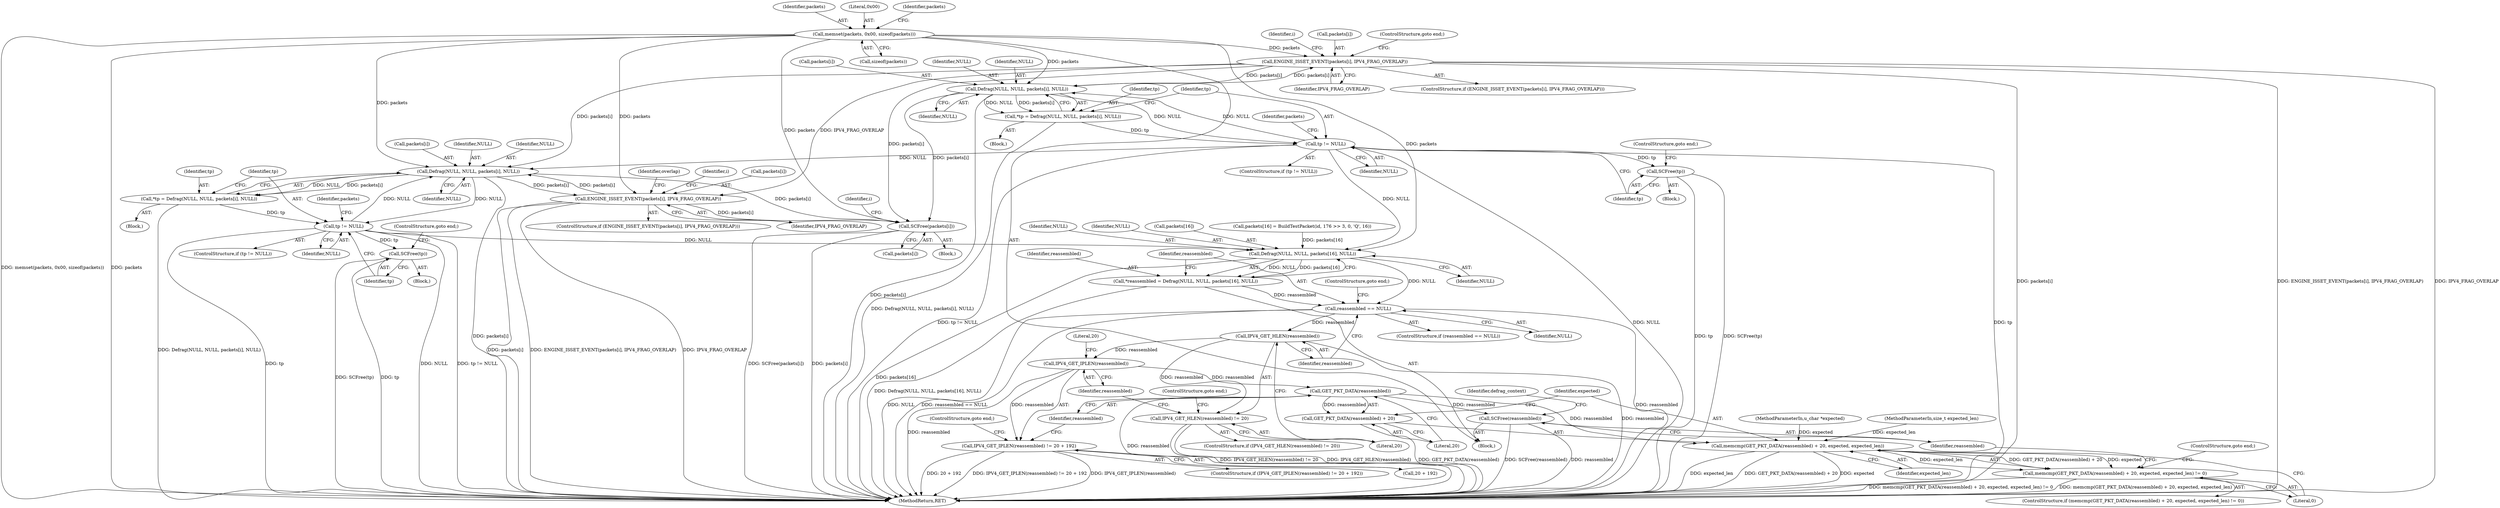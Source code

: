 digraph "0_suricata_4a04f814b15762eb446a5ead4d69d021512df6f8_1@pointer" {
"1000378" [label="(Call,ENGINE_ISSET_EVENT(packets[i], IPV4_FRAG_OVERLAP))"];
"1000362" [label="(Call,Defrag(NULL, NULL, packets[i], NULL))"];
"1000370" [label="(Call,tp != NULL)"];
"1000360" [label="(Call,*tp = Defrag(NULL, NULL, packets[i], NULL))"];
"1000139" [label="(Call,memset(packets, 0x00, sizeof(packets)))"];
"1000378" [label="(Call,ENGINE_ISSET_EVENT(packets[i], IPV4_FRAG_OVERLAP))"];
"1000374" [label="(Call,SCFree(tp))"];
"1000399" [label="(Call,Defrag(NULL, NULL, packets[i], NULL))"];
"1000397" [label="(Call,*tp = Defrag(NULL, NULL, packets[i], NULL))"];
"1000407" [label="(Call,tp != NULL)"];
"1000411" [label="(Call,SCFree(tp))"];
"1000431" [label="(Call,Defrag(NULL, NULL, packets[16], NULL))"];
"1000429" [label="(Call,*reassembled = Defrag(NULL, NULL, packets[16], NULL))"];
"1000439" [label="(Call,reassembled == NULL)"];
"1000446" [label="(Call,IPV4_GET_HLEN(reassembled))"];
"1000445" [label="(Call,IPV4_GET_HLEN(reassembled) != 20)"];
"1000453" [label="(Call,IPV4_GET_IPLEN(reassembled))"];
"1000452" [label="(Call,IPV4_GET_IPLEN(reassembled) != 20 + 192)"];
"1000464" [label="(Call,GET_PKT_DATA(reassembled))"];
"1000462" [label="(Call,memcmp(GET_PKT_DATA(reassembled) + 20, expected, expected_len))"];
"1000461" [label="(Call,memcmp(GET_PKT_DATA(reassembled) + 20, expected, expected_len) != 0)"];
"1000463" [label="(Call,GET_PKT_DATA(reassembled) + 20)"];
"1000472" [label="(Call,SCFree(reassembled))"];
"1000415" [label="(Call,ENGINE_ISSET_EVENT(packets[i], IPV4_FRAG_OVERLAP))"];
"1000498" [label="(Call,SCFree(packets[i]))"];
"1000365" [label="(Call,packets[i])"];
"1000382" [label="(Identifier,IPV4_FRAG_OVERLAP)"];
"1000453" [label="(Call,IPV4_GET_IPLEN(reassembled))"];
"1000401" [label="(Identifier,NULL)"];
"1000464" [label="(Call,GET_PKT_DATA(reassembled))"];
"1000469" [label="(Literal,0)"];
"1000371" [label="(Identifier,tp)"];
"1000375" [label="(Identifier,tp)"];
"1000402" [label="(Call,packets[i])"];
"1000127" [label="(Block,)"];
"1000451" [label="(ControlStructure,if (IPV4_GET_IPLEN(reassembled) != 20 + 192))"];
"1000362" [label="(Call,Defrag(NULL, NULL, packets[i], NULL))"];
"1000363" [label="(Identifier,NULL)"];
"1000376" [label="(ControlStructure,goto end;)"];
"1000377" [label="(ControlStructure,if (ENGINE_ISSET_EVENT(packets[i], IPV4_FRAG_OVERLAP)))"];
"1000505" [label="(MethodReturn,RET)"];
"1000360" [label="(Call,*tp = Defrag(NULL, NULL, packets[i], NULL))"];
"1000415" [label="(Call,ENGINE_ISSET_EVENT(packets[i], IPV4_FRAG_OVERLAP))"];
"1000444" [label="(ControlStructure,if (IPV4_GET_HLEN(reassembled) != 20))"];
"1000139" [label="(Call,memset(packets, 0x00, sizeof(packets)))"];
"1000361" [label="(Identifier,tp)"];
"1000433" [label="(Identifier,NULL)"];
"1000466" [label="(Literal,20)"];
"1000437" [label="(Identifier,NULL)"];
"1000125" [label="(MethodParameterIn,u_char *expected)"];
"1000455" [label="(Call,20 + 192)"];
"1000454" [label="(Identifier,reassembled)"];
"1000405" [label="(Identifier,NULL)"];
"1000461" [label="(Call,memcmp(GET_PKT_DATA(reassembled) + 20, expected, expected_len) != 0)"];
"1000478" [label="(Identifier,defrag_context)"];
"1000498" [label="(Call,SCFree(packets[i]))"];
"1000413" [label="(ControlStructure,goto end;)"];
"1000422" [label="(Identifier,overlap)"];
"1000432" [label="(Identifier,NULL)"];
"1000434" [label="(Call,packets[16])"];
"1000459" [label="(ControlStructure,goto end;)"];
"1000370" [label="(Call,tp != NULL)"];
"1000450" [label="(ControlStructure,goto end;)"];
"1000499" [label="(Call,packets[i])"];
"1000357" [label="(Identifier,i)"];
"1000430" [label="(Identifier,reassembled)"];
"1000373" [label="(Block,)"];
"1000126" [label="(MethodParameterIn,size_t expected_len)"];
"1000438" [label="(ControlStructure,if (reassembled == NULL))"];
"1000448" [label="(Literal,20)"];
"1000140" [label="(Identifier,packets)"];
"1000446" [label="(Call,IPV4_GET_HLEN(reassembled))"];
"1000417" [label="(Identifier,packets)"];
"1000497" [label="(Block,)"];
"1000142" [label="(Call,sizeof(packets))"];
"1000463" [label="(Call,GET_PKT_DATA(reassembled) + 20)"];
"1000439" [label="(Call,reassembled == NULL)"];
"1000443" [label="(ControlStructure,goto end;)"];
"1000395" [label="(Block,)"];
"1000368" [label="(Identifier,NULL)"];
"1000380" [label="(Identifier,packets)"];
"1000141" [label="(Literal,0x00)"];
"1000379" [label="(Call,packets[i])"];
"1000431" [label="(Call,Defrag(NULL, NULL, packets[16], NULL))"];
"1000407" [label="(Call,tp != NULL)"];
"1000411" [label="(Call,SCFree(tp))"];
"1000408" [label="(Identifier,tp)"];
"1000419" [label="(Identifier,IPV4_FRAG_OVERLAP)"];
"1000406" [label="(ControlStructure,if (tp != NULL))"];
"1000400" [label="(Identifier,NULL)"];
"1000334" [label="(Call,packets[16] = BuildTestPacket(id, 176 >> 3, 0, 'Q', 16))"];
"1000364" [label="(Identifier,NULL)"];
"1000397" [label="(Call,*tp = Defrag(NULL, NULL, packets[i], NULL))"];
"1000462" [label="(Call,memcmp(GET_PKT_DATA(reassembled) + 20, expected, expected_len))"];
"1000429" [label="(Call,*reassembled = Defrag(NULL, NULL, packets[16], NULL))"];
"1000460" [label="(ControlStructure,if (memcmp(GET_PKT_DATA(reassembled) + 20, expected, expected_len) != 0))"];
"1000146" [label="(Identifier,packets)"];
"1000399" [label="(Call,Defrag(NULL, NULL, packets[i], NULL))"];
"1000468" [label="(Identifier,expected_len)"];
"1000452" [label="(Call,IPV4_GET_IPLEN(reassembled) != 20 + 192)"];
"1000496" [label="(Identifier,i)"];
"1000456" [label="(Literal,20)"];
"1000471" [label="(ControlStructure,goto end;)"];
"1000394" [label="(Identifier,i)"];
"1000410" [label="(Block,)"];
"1000465" [label="(Identifier,reassembled)"];
"1000447" [label="(Identifier,reassembled)"];
"1000369" [label="(ControlStructure,if (tp != NULL))"];
"1000440" [label="(Identifier,reassembled)"];
"1000398" [label="(Identifier,tp)"];
"1000441" [label="(Identifier,NULL)"];
"1000467" [label="(Identifier,expected)"];
"1000378" [label="(Call,ENGINE_ISSET_EVENT(packets[i], IPV4_FRAG_OVERLAP))"];
"1000358" [label="(Block,)"];
"1000472" [label="(Call,SCFree(reassembled))"];
"1000372" [label="(Identifier,NULL)"];
"1000445" [label="(Call,IPV4_GET_HLEN(reassembled) != 20)"];
"1000414" [label="(ControlStructure,if (ENGINE_ISSET_EVENT(packets[i], IPV4_FRAG_OVERLAP)))"];
"1000384" [label="(ControlStructure,goto end;)"];
"1000473" [label="(Identifier,reassembled)"];
"1000412" [label="(Identifier,tp)"];
"1000416" [label="(Call,packets[i])"];
"1000409" [label="(Identifier,NULL)"];
"1000374" [label="(Call,SCFree(tp))"];
"1000378" -> "1000377"  [label="AST: "];
"1000378" -> "1000382"  [label="CFG: "];
"1000379" -> "1000378"  [label="AST: "];
"1000382" -> "1000378"  [label="AST: "];
"1000384" -> "1000378"  [label="CFG: "];
"1000357" -> "1000378"  [label="CFG: "];
"1000378" -> "1000505"  [label="DDG: packets[i]"];
"1000378" -> "1000505"  [label="DDG: ENGINE_ISSET_EVENT(packets[i], IPV4_FRAG_OVERLAP)"];
"1000378" -> "1000505"  [label="DDG: IPV4_FRAG_OVERLAP"];
"1000378" -> "1000362"  [label="DDG: packets[i]"];
"1000362" -> "1000378"  [label="DDG: packets[i]"];
"1000139" -> "1000378"  [label="DDG: packets"];
"1000378" -> "1000399"  [label="DDG: packets[i]"];
"1000378" -> "1000415"  [label="DDG: IPV4_FRAG_OVERLAP"];
"1000378" -> "1000498"  [label="DDG: packets[i]"];
"1000362" -> "1000360"  [label="AST: "];
"1000362" -> "1000368"  [label="CFG: "];
"1000363" -> "1000362"  [label="AST: "];
"1000364" -> "1000362"  [label="AST: "];
"1000365" -> "1000362"  [label="AST: "];
"1000368" -> "1000362"  [label="AST: "];
"1000360" -> "1000362"  [label="CFG: "];
"1000362" -> "1000505"  [label="DDG: packets[i]"];
"1000362" -> "1000360"  [label="DDG: NULL"];
"1000362" -> "1000360"  [label="DDG: packets[i]"];
"1000370" -> "1000362"  [label="DDG: NULL"];
"1000139" -> "1000362"  [label="DDG: packets"];
"1000362" -> "1000370"  [label="DDG: NULL"];
"1000362" -> "1000498"  [label="DDG: packets[i]"];
"1000370" -> "1000369"  [label="AST: "];
"1000370" -> "1000372"  [label="CFG: "];
"1000371" -> "1000370"  [label="AST: "];
"1000372" -> "1000370"  [label="AST: "];
"1000375" -> "1000370"  [label="CFG: "];
"1000380" -> "1000370"  [label="CFG: "];
"1000370" -> "1000505"  [label="DDG: tp != NULL"];
"1000370" -> "1000505"  [label="DDG: NULL"];
"1000370" -> "1000505"  [label="DDG: tp"];
"1000360" -> "1000370"  [label="DDG: tp"];
"1000370" -> "1000374"  [label="DDG: tp"];
"1000370" -> "1000399"  [label="DDG: NULL"];
"1000370" -> "1000431"  [label="DDG: NULL"];
"1000360" -> "1000358"  [label="AST: "];
"1000361" -> "1000360"  [label="AST: "];
"1000371" -> "1000360"  [label="CFG: "];
"1000360" -> "1000505"  [label="DDG: Defrag(NULL, NULL, packets[i], NULL)"];
"1000139" -> "1000127"  [label="AST: "];
"1000139" -> "1000142"  [label="CFG: "];
"1000140" -> "1000139"  [label="AST: "];
"1000141" -> "1000139"  [label="AST: "];
"1000142" -> "1000139"  [label="AST: "];
"1000146" -> "1000139"  [label="CFG: "];
"1000139" -> "1000505"  [label="DDG: memset(packets, 0x00, sizeof(packets))"];
"1000139" -> "1000505"  [label="DDG: packets"];
"1000139" -> "1000399"  [label="DDG: packets"];
"1000139" -> "1000415"  [label="DDG: packets"];
"1000139" -> "1000431"  [label="DDG: packets"];
"1000139" -> "1000498"  [label="DDG: packets"];
"1000374" -> "1000373"  [label="AST: "];
"1000374" -> "1000375"  [label="CFG: "];
"1000375" -> "1000374"  [label="AST: "];
"1000376" -> "1000374"  [label="CFG: "];
"1000374" -> "1000505"  [label="DDG: tp"];
"1000374" -> "1000505"  [label="DDG: SCFree(tp)"];
"1000399" -> "1000397"  [label="AST: "];
"1000399" -> "1000405"  [label="CFG: "];
"1000400" -> "1000399"  [label="AST: "];
"1000401" -> "1000399"  [label="AST: "];
"1000402" -> "1000399"  [label="AST: "];
"1000405" -> "1000399"  [label="AST: "];
"1000397" -> "1000399"  [label="CFG: "];
"1000399" -> "1000505"  [label="DDG: packets[i]"];
"1000399" -> "1000397"  [label="DDG: NULL"];
"1000399" -> "1000397"  [label="DDG: packets[i]"];
"1000407" -> "1000399"  [label="DDG: NULL"];
"1000415" -> "1000399"  [label="DDG: packets[i]"];
"1000399" -> "1000407"  [label="DDG: NULL"];
"1000399" -> "1000415"  [label="DDG: packets[i]"];
"1000399" -> "1000498"  [label="DDG: packets[i]"];
"1000397" -> "1000395"  [label="AST: "];
"1000398" -> "1000397"  [label="AST: "];
"1000408" -> "1000397"  [label="CFG: "];
"1000397" -> "1000505"  [label="DDG: Defrag(NULL, NULL, packets[i], NULL)"];
"1000397" -> "1000407"  [label="DDG: tp"];
"1000407" -> "1000406"  [label="AST: "];
"1000407" -> "1000409"  [label="CFG: "];
"1000408" -> "1000407"  [label="AST: "];
"1000409" -> "1000407"  [label="AST: "];
"1000412" -> "1000407"  [label="CFG: "];
"1000417" -> "1000407"  [label="CFG: "];
"1000407" -> "1000505"  [label="DDG: NULL"];
"1000407" -> "1000505"  [label="DDG: tp != NULL"];
"1000407" -> "1000505"  [label="DDG: tp"];
"1000407" -> "1000411"  [label="DDG: tp"];
"1000407" -> "1000431"  [label="DDG: NULL"];
"1000411" -> "1000410"  [label="AST: "];
"1000411" -> "1000412"  [label="CFG: "];
"1000412" -> "1000411"  [label="AST: "];
"1000413" -> "1000411"  [label="CFG: "];
"1000411" -> "1000505"  [label="DDG: SCFree(tp)"];
"1000411" -> "1000505"  [label="DDG: tp"];
"1000431" -> "1000429"  [label="AST: "];
"1000431" -> "1000437"  [label="CFG: "];
"1000432" -> "1000431"  [label="AST: "];
"1000433" -> "1000431"  [label="AST: "];
"1000434" -> "1000431"  [label="AST: "];
"1000437" -> "1000431"  [label="AST: "];
"1000429" -> "1000431"  [label="CFG: "];
"1000431" -> "1000505"  [label="DDG: packets[16]"];
"1000431" -> "1000429"  [label="DDG: NULL"];
"1000431" -> "1000429"  [label="DDG: packets[16]"];
"1000334" -> "1000431"  [label="DDG: packets[16]"];
"1000431" -> "1000439"  [label="DDG: NULL"];
"1000429" -> "1000127"  [label="AST: "];
"1000430" -> "1000429"  [label="AST: "];
"1000440" -> "1000429"  [label="CFG: "];
"1000429" -> "1000505"  [label="DDG: Defrag(NULL, NULL, packets[16], NULL)"];
"1000429" -> "1000439"  [label="DDG: reassembled"];
"1000439" -> "1000438"  [label="AST: "];
"1000439" -> "1000441"  [label="CFG: "];
"1000440" -> "1000439"  [label="AST: "];
"1000441" -> "1000439"  [label="AST: "];
"1000443" -> "1000439"  [label="CFG: "];
"1000447" -> "1000439"  [label="CFG: "];
"1000439" -> "1000505"  [label="DDG: reassembled"];
"1000439" -> "1000505"  [label="DDG: NULL"];
"1000439" -> "1000505"  [label="DDG: reassembled == NULL"];
"1000439" -> "1000446"  [label="DDG: reassembled"];
"1000446" -> "1000445"  [label="AST: "];
"1000446" -> "1000447"  [label="CFG: "];
"1000447" -> "1000446"  [label="AST: "];
"1000448" -> "1000446"  [label="CFG: "];
"1000446" -> "1000505"  [label="DDG: reassembled"];
"1000446" -> "1000445"  [label="DDG: reassembled"];
"1000446" -> "1000453"  [label="DDG: reassembled"];
"1000445" -> "1000444"  [label="AST: "];
"1000445" -> "1000448"  [label="CFG: "];
"1000448" -> "1000445"  [label="AST: "];
"1000450" -> "1000445"  [label="CFG: "];
"1000454" -> "1000445"  [label="CFG: "];
"1000445" -> "1000505"  [label="DDG: IPV4_GET_HLEN(reassembled)"];
"1000445" -> "1000505"  [label="DDG: IPV4_GET_HLEN(reassembled) != 20"];
"1000453" -> "1000452"  [label="AST: "];
"1000453" -> "1000454"  [label="CFG: "];
"1000454" -> "1000453"  [label="AST: "];
"1000456" -> "1000453"  [label="CFG: "];
"1000453" -> "1000505"  [label="DDG: reassembled"];
"1000453" -> "1000452"  [label="DDG: reassembled"];
"1000453" -> "1000464"  [label="DDG: reassembled"];
"1000452" -> "1000451"  [label="AST: "];
"1000452" -> "1000455"  [label="CFG: "];
"1000455" -> "1000452"  [label="AST: "];
"1000459" -> "1000452"  [label="CFG: "];
"1000465" -> "1000452"  [label="CFG: "];
"1000452" -> "1000505"  [label="DDG: 20 + 192"];
"1000452" -> "1000505"  [label="DDG: IPV4_GET_IPLEN(reassembled) != 20 + 192"];
"1000452" -> "1000505"  [label="DDG: IPV4_GET_IPLEN(reassembled)"];
"1000464" -> "1000463"  [label="AST: "];
"1000464" -> "1000465"  [label="CFG: "];
"1000465" -> "1000464"  [label="AST: "];
"1000466" -> "1000464"  [label="CFG: "];
"1000464" -> "1000505"  [label="DDG: reassembled"];
"1000464" -> "1000462"  [label="DDG: reassembled"];
"1000464" -> "1000463"  [label="DDG: reassembled"];
"1000464" -> "1000472"  [label="DDG: reassembled"];
"1000462" -> "1000461"  [label="AST: "];
"1000462" -> "1000468"  [label="CFG: "];
"1000463" -> "1000462"  [label="AST: "];
"1000467" -> "1000462"  [label="AST: "];
"1000468" -> "1000462"  [label="AST: "];
"1000469" -> "1000462"  [label="CFG: "];
"1000462" -> "1000505"  [label="DDG: expected_len"];
"1000462" -> "1000505"  [label="DDG: GET_PKT_DATA(reassembled) + 20"];
"1000462" -> "1000505"  [label="DDG: expected"];
"1000462" -> "1000461"  [label="DDG: GET_PKT_DATA(reassembled) + 20"];
"1000462" -> "1000461"  [label="DDG: expected"];
"1000462" -> "1000461"  [label="DDG: expected_len"];
"1000125" -> "1000462"  [label="DDG: expected"];
"1000126" -> "1000462"  [label="DDG: expected_len"];
"1000461" -> "1000460"  [label="AST: "];
"1000461" -> "1000469"  [label="CFG: "];
"1000469" -> "1000461"  [label="AST: "];
"1000471" -> "1000461"  [label="CFG: "];
"1000473" -> "1000461"  [label="CFG: "];
"1000461" -> "1000505"  [label="DDG: memcmp(GET_PKT_DATA(reassembled) + 20, expected, expected_len) != 0"];
"1000461" -> "1000505"  [label="DDG: memcmp(GET_PKT_DATA(reassembled) + 20, expected, expected_len)"];
"1000463" -> "1000466"  [label="CFG: "];
"1000466" -> "1000463"  [label="AST: "];
"1000467" -> "1000463"  [label="CFG: "];
"1000463" -> "1000505"  [label="DDG: GET_PKT_DATA(reassembled)"];
"1000472" -> "1000127"  [label="AST: "];
"1000472" -> "1000473"  [label="CFG: "];
"1000473" -> "1000472"  [label="AST: "];
"1000478" -> "1000472"  [label="CFG: "];
"1000472" -> "1000505"  [label="DDG: SCFree(reassembled)"];
"1000472" -> "1000505"  [label="DDG: reassembled"];
"1000415" -> "1000414"  [label="AST: "];
"1000415" -> "1000419"  [label="CFG: "];
"1000416" -> "1000415"  [label="AST: "];
"1000419" -> "1000415"  [label="AST: "];
"1000422" -> "1000415"  [label="CFG: "];
"1000394" -> "1000415"  [label="CFG: "];
"1000415" -> "1000505"  [label="DDG: packets[i]"];
"1000415" -> "1000505"  [label="DDG: ENGINE_ISSET_EVENT(packets[i], IPV4_FRAG_OVERLAP)"];
"1000415" -> "1000505"  [label="DDG: IPV4_FRAG_OVERLAP"];
"1000415" -> "1000498"  [label="DDG: packets[i]"];
"1000498" -> "1000497"  [label="AST: "];
"1000498" -> "1000499"  [label="CFG: "];
"1000499" -> "1000498"  [label="AST: "];
"1000496" -> "1000498"  [label="CFG: "];
"1000498" -> "1000505"  [label="DDG: SCFree(packets[i])"];
"1000498" -> "1000505"  [label="DDG: packets[i]"];
}

